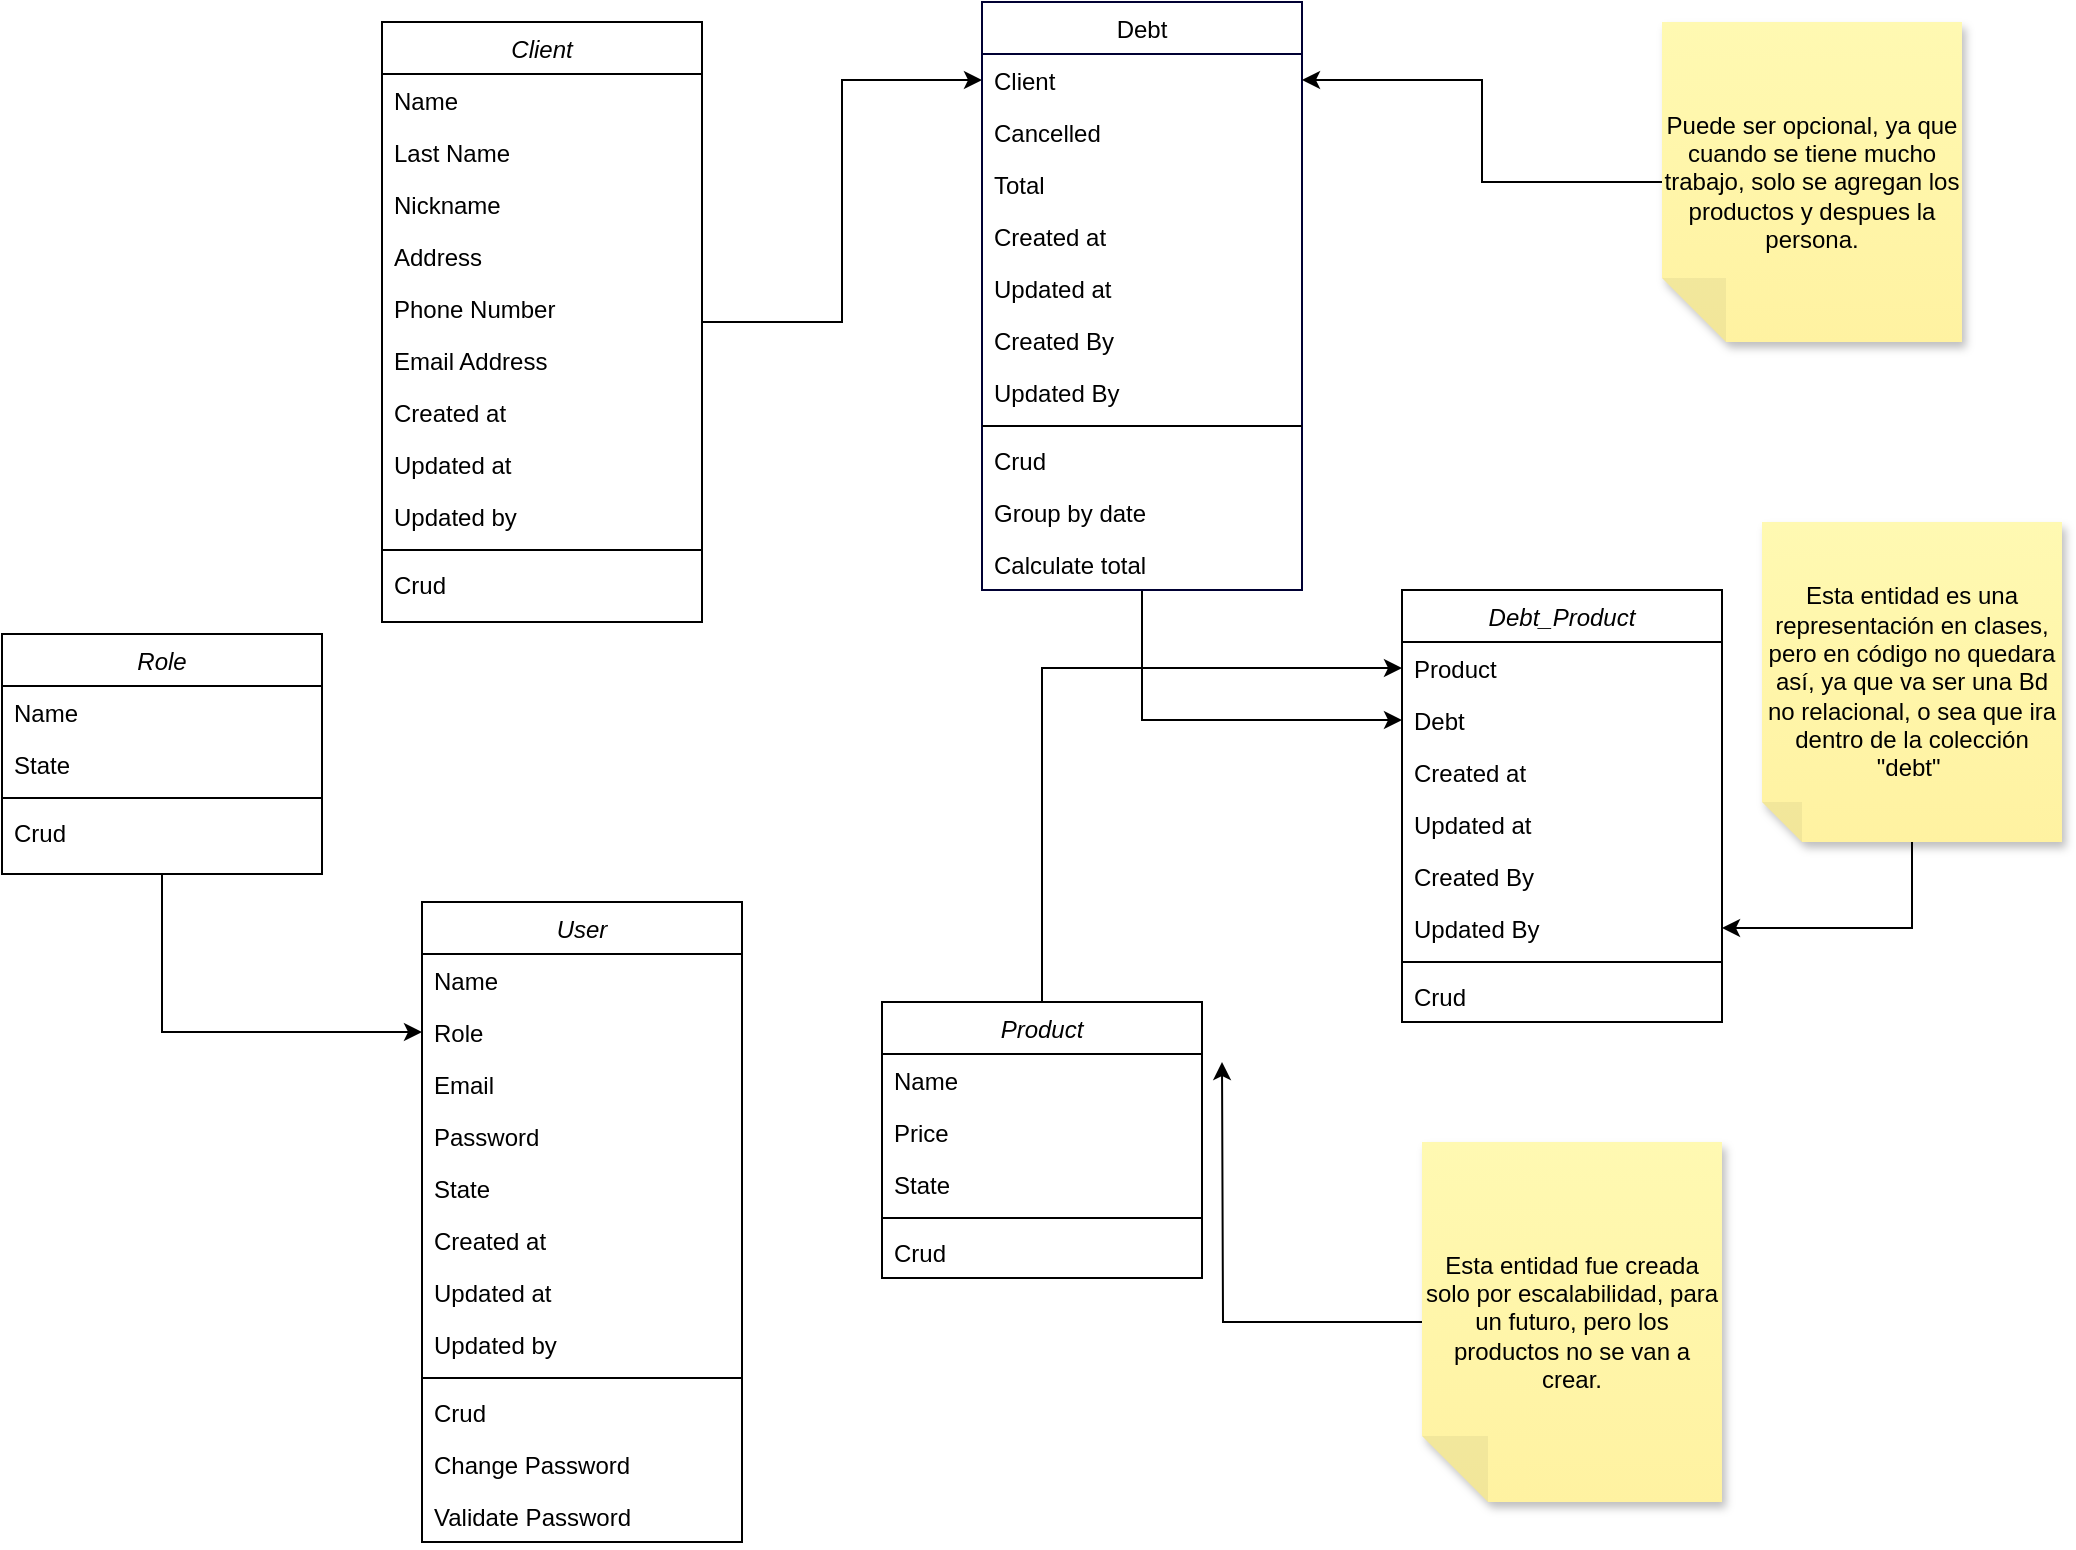 <mxfile version="23.1.3" type="github">
  <diagram id="C5RBs43oDa-KdzZeNtuy" name="Page-1">
    <mxGraphModel dx="2177" dy="815" grid="1" gridSize="10" guides="1" tooltips="1" connect="1" arrows="1" fold="1" page="1" pageScale="1" pageWidth="827" pageHeight="1169" math="0" shadow="0">
      <root>
        <mxCell id="WIyWlLk6GJQsqaUBKTNV-0" />
        <mxCell id="WIyWlLk6GJQsqaUBKTNV-1" parent="WIyWlLk6GJQsqaUBKTNV-0" />
        <mxCell id="ptC6f7UqFtDOJroIUTJq-53" style="edgeStyle=orthogonalEdgeStyle;rounded=0;orthogonalLoop=1;jettySize=auto;html=1;" edge="1" parent="WIyWlLk6GJQsqaUBKTNV-1" source="zkfFHV4jXpPFQw0GAbJ--0" target="ptC6f7UqFtDOJroIUTJq-52">
          <mxGeometry relative="1" as="geometry" />
        </mxCell>
        <mxCell id="zkfFHV4jXpPFQw0GAbJ--0" value="Client" style="swimlane;fontStyle=2;align=center;verticalAlign=top;childLayout=stackLayout;horizontal=1;startSize=26;horizontalStack=0;resizeParent=1;resizeLast=0;collapsible=1;marginBottom=0;rounded=0;shadow=0;strokeWidth=1;labelBorderColor=none;" parent="WIyWlLk6GJQsqaUBKTNV-1" vertex="1">
          <mxGeometry x="20" y="30" width="160" height="300" as="geometry">
            <mxRectangle x="230" y="140" width="160" height="26" as="alternateBounds" />
          </mxGeometry>
        </mxCell>
        <mxCell id="zkfFHV4jXpPFQw0GAbJ--1" value="Name" style="text;align=left;verticalAlign=top;spacingLeft=4;spacingRight=4;overflow=hidden;rotatable=0;points=[[0,0.5],[1,0.5]];portConstraint=eastwest;labelBorderColor=none;" parent="zkfFHV4jXpPFQw0GAbJ--0" vertex="1">
          <mxGeometry y="26" width="160" height="26" as="geometry" />
        </mxCell>
        <mxCell id="ptC6f7UqFtDOJroIUTJq-22" value="Last Name" style="text;align=left;verticalAlign=top;spacingLeft=4;spacingRight=4;overflow=hidden;rotatable=0;points=[[0,0.5],[1,0.5]];portConstraint=eastwest;labelBorderColor=none;" vertex="1" parent="zkfFHV4jXpPFQw0GAbJ--0">
          <mxGeometry y="52" width="160" height="26" as="geometry" />
        </mxCell>
        <mxCell id="ptC6f7UqFtDOJroIUTJq-23" value="Nickname" style="text;align=left;verticalAlign=top;spacingLeft=4;spacingRight=4;overflow=hidden;rotatable=0;points=[[0,0.5],[1,0.5]];portConstraint=eastwest;labelBorderColor=none;" vertex="1" parent="zkfFHV4jXpPFQw0GAbJ--0">
          <mxGeometry y="78" width="160" height="26" as="geometry" />
        </mxCell>
        <mxCell id="ptC6f7UqFtDOJroIUTJq-21" value="Address" style="text;align=left;verticalAlign=top;spacingLeft=4;spacingRight=4;overflow=hidden;rotatable=0;points=[[0,0.5],[1,0.5]];portConstraint=eastwest;labelBorderColor=none;" vertex="1" parent="zkfFHV4jXpPFQw0GAbJ--0">
          <mxGeometry y="104" width="160" height="26" as="geometry" />
        </mxCell>
        <mxCell id="zkfFHV4jXpPFQw0GAbJ--2" value="Phone Number" style="text;align=left;verticalAlign=top;spacingLeft=4;spacingRight=4;overflow=hidden;rotatable=0;points=[[0,0.5],[1,0.5]];portConstraint=eastwest;rounded=0;shadow=0;html=0;labelBorderColor=none;" parent="zkfFHV4jXpPFQw0GAbJ--0" vertex="1">
          <mxGeometry y="130" width="160" height="26" as="geometry" />
        </mxCell>
        <mxCell id="zkfFHV4jXpPFQw0GAbJ--3" value="Email Address" style="text;align=left;verticalAlign=top;spacingLeft=4;spacingRight=4;overflow=hidden;rotatable=0;points=[[0,0.5],[1,0.5]];portConstraint=eastwest;rounded=0;shadow=0;html=0;labelBorderColor=none;" parent="zkfFHV4jXpPFQw0GAbJ--0" vertex="1">
          <mxGeometry y="156" width="160" height="26" as="geometry" />
        </mxCell>
        <mxCell id="ptC6f7UqFtDOJroIUTJq-24" value="Created at" style="text;align=left;verticalAlign=top;spacingLeft=4;spacingRight=4;overflow=hidden;rotatable=0;points=[[0,0.5],[1,0.5]];portConstraint=eastwest;rounded=0;shadow=0;html=0;labelBorderColor=none;" vertex="1" parent="zkfFHV4jXpPFQw0GAbJ--0">
          <mxGeometry y="182" width="160" height="26" as="geometry" />
        </mxCell>
        <mxCell id="ptC6f7UqFtDOJroIUTJq-25" value="Updated at" style="text;align=left;verticalAlign=top;spacingLeft=4;spacingRight=4;overflow=hidden;rotatable=0;points=[[0,0.5],[1,0.5]];portConstraint=eastwest;rounded=0;shadow=0;html=0;labelBorderColor=none;" vertex="1" parent="zkfFHV4jXpPFQw0GAbJ--0">
          <mxGeometry y="208" width="160" height="26" as="geometry" />
        </mxCell>
        <mxCell id="ptC6f7UqFtDOJroIUTJq-26" value="Updated by" style="text;align=left;verticalAlign=top;spacingLeft=4;spacingRight=4;overflow=hidden;rotatable=0;points=[[0,0.5],[1,0.5]];portConstraint=eastwest;rounded=0;shadow=0;html=0;labelBorderColor=none;" vertex="1" parent="zkfFHV4jXpPFQw0GAbJ--0">
          <mxGeometry y="234" width="160" height="26" as="geometry" />
        </mxCell>
        <mxCell id="zkfFHV4jXpPFQw0GAbJ--4" value="" style="line;html=1;strokeWidth=1;align=left;verticalAlign=middle;spacingTop=-1;spacingLeft=3;spacingRight=3;rotatable=0;labelPosition=right;points=[];portConstraint=eastwest;labelBorderColor=none;" parent="zkfFHV4jXpPFQw0GAbJ--0" vertex="1">
          <mxGeometry y="260" width="160" height="8" as="geometry" />
        </mxCell>
        <mxCell id="zkfFHV4jXpPFQw0GAbJ--5" value="Crud" style="text;align=left;verticalAlign=top;spacingLeft=4;spacingRight=4;overflow=hidden;rotatable=0;points=[[0,0.5],[1,0.5]];portConstraint=eastwest;labelBorderColor=none;" parent="zkfFHV4jXpPFQw0GAbJ--0" vertex="1">
          <mxGeometry y="268" width="160" height="20" as="geometry" />
        </mxCell>
        <mxCell id="ptC6f7UqFtDOJroIUTJq-71" style="edgeStyle=orthogonalEdgeStyle;rounded=0;orthogonalLoop=1;jettySize=auto;html=1;" edge="1" parent="WIyWlLk6GJQsqaUBKTNV-1" source="zkfFHV4jXpPFQw0GAbJ--17" target="ptC6f7UqFtDOJroIUTJq-62">
          <mxGeometry relative="1" as="geometry" />
        </mxCell>
        <mxCell id="zkfFHV4jXpPFQw0GAbJ--17" value="Debt" style="swimlane;fontStyle=0;align=center;verticalAlign=top;childLayout=stackLayout;horizontal=1;startSize=26;horizontalStack=0;resizeParent=1;resizeLast=0;collapsible=1;marginBottom=0;rounded=0;shadow=0;strokeWidth=1;strokeColor=#000033;labelBorderColor=none;" parent="WIyWlLk6GJQsqaUBKTNV-1" vertex="1">
          <mxGeometry x="320" y="20" width="160" height="294" as="geometry">
            <mxRectangle x="550" y="140" width="160" height="26" as="alternateBounds" />
          </mxGeometry>
        </mxCell>
        <mxCell id="ptC6f7UqFtDOJroIUTJq-52" value="Client" style="text;align=left;verticalAlign=top;spacingLeft=4;spacingRight=4;overflow=hidden;rotatable=0;points=[[0,0.5],[1,0.5]];portConstraint=eastwest;labelBorderColor=none;" vertex="1" parent="zkfFHV4jXpPFQw0GAbJ--17">
          <mxGeometry y="26" width="160" height="26" as="geometry" />
        </mxCell>
        <mxCell id="ptC6f7UqFtDOJroIUTJq-51" value="Cancelled" style="text;align=left;verticalAlign=top;spacingLeft=4;spacingRight=4;overflow=hidden;rotatable=0;points=[[0,0.5],[1,0.5]];portConstraint=eastwest;labelBorderColor=none;" vertex="1" parent="zkfFHV4jXpPFQw0GAbJ--17">
          <mxGeometry y="52" width="160" height="26" as="geometry" />
        </mxCell>
        <mxCell id="ptC6f7UqFtDOJroIUTJq-73" value="Total" style="text;align=left;verticalAlign=top;spacingLeft=4;spacingRight=4;overflow=hidden;rotatable=0;points=[[0,0.5],[1,0.5]];portConstraint=eastwest;labelBorderColor=none;" vertex="1" parent="zkfFHV4jXpPFQw0GAbJ--17">
          <mxGeometry y="78" width="160" height="26" as="geometry" />
        </mxCell>
        <mxCell id="zkfFHV4jXpPFQw0GAbJ--18" value="Created at" style="text;align=left;verticalAlign=top;spacingLeft=4;spacingRight=4;overflow=hidden;rotatable=0;points=[[0,0.5],[1,0.5]];portConstraint=eastwest;labelBorderColor=none;" parent="zkfFHV4jXpPFQw0GAbJ--17" vertex="1">
          <mxGeometry y="104" width="160" height="26" as="geometry" />
        </mxCell>
        <mxCell id="zkfFHV4jXpPFQw0GAbJ--19" value="Updated at" style="text;align=left;verticalAlign=top;spacingLeft=4;spacingRight=4;overflow=hidden;rotatable=0;points=[[0,0.5],[1,0.5]];portConstraint=eastwest;rounded=0;shadow=0;html=0;labelBorderColor=none;" parent="zkfFHV4jXpPFQw0GAbJ--17" vertex="1">
          <mxGeometry y="130" width="160" height="26" as="geometry" />
        </mxCell>
        <mxCell id="zkfFHV4jXpPFQw0GAbJ--20" value="Created By" style="text;align=left;verticalAlign=top;spacingLeft=4;spacingRight=4;overflow=hidden;rotatable=0;points=[[0,0.5],[1,0.5]];portConstraint=eastwest;rounded=0;shadow=0;html=0;labelBorderColor=none;" parent="zkfFHV4jXpPFQw0GAbJ--17" vertex="1">
          <mxGeometry y="156" width="160" height="26" as="geometry" />
        </mxCell>
        <mxCell id="zkfFHV4jXpPFQw0GAbJ--21" value="Updated By" style="text;align=left;verticalAlign=top;spacingLeft=4;spacingRight=4;overflow=hidden;rotatable=0;points=[[0,0.5],[1,0.5]];portConstraint=eastwest;rounded=0;shadow=0;html=0;labelBorderColor=none;" parent="zkfFHV4jXpPFQw0GAbJ--17" vertex="1">
          <mxGeometry y="182" width="160" height="26" as="geometry" />
        </mxCell>
        <mxCell id="zkfFHV4jXpPFQw0GAbJ--23" value="" style="line;html=1;strokeWidth=1;align=left;verticalAlign=middle;spacingTop=-1;spacingLeft=3;spacingRight=3;rotatable=0;labelPosition=right;points=[];portConstraint=eastwest;labelBorderColor=none;" parent="zkfFHV4jXpPFQw0GAbJ--17" vertex="1">
          <mxGeometry y="208" width="160" height="8" as="geometry" />
        </mxCell>
        <mxCell id="zkfFHV4jXpPFQw0GAbJ--24" value="Crud" style="text;align=left;verticalAlign=top;spacingLeft=4;spacingRight=4;overflow=hidden;rotatable=0;points=[[0,0.5],[1,0.5]];portConstraint=eastwest;labelBorderColor=none;" parent="zkfFHV4jXpPFQw0GAbJ--17" vertex="1">
          <mxGeometry y="216" width="160" height="26" as="geometry" />
        </mxCell>
        <mxCell id="zkfFHV4jXpPFQw0GAbJ--25" value="Group by date" style="text;align=left;verticalAlign=top;spacingLeft=4;spacingRight=4;overflow=hidden;rotatable=0;points=[[0,0.5],[1,0.5]];portConstraint=eastwest;labelBorderColor=none;" parent="zkfFHV4jXpPFQw0GAbJ--17" vertex="1">
          <mxGeometry y="242" width="160" height="26" as="geometry" />
        </mxCell>
        <mxCell id="ptC6f7UqFtDOJroIUTJq-72" value="Calculate total" style="text;align=left;verticalAlign=top;spacingLeft=4;spacingRight=4;overflow=hidden;rotatable=0;points=[[0,0.5],[1,0.5]];portConstraint=eastwest;labelBorderColor=none;" vertex="1" parent="zkfFHV4jXpPFQw0GAbJ--17">
          <mxGeometry y="268" width="160" height="26" as="geometry" />
        </mxCell>
        <mxCell id="ptC6f7UqFtDOJroIUTJq-66" style="edgeStyle=orthogonalEdgeStyle;rounded=0;orthogonalLoop=1;jettySize=auto;html=1;" edge="1" parent="WIyWlLk6GJQsqaUBKTNV-1" source="ptC6f7UqFtDOJroIUTJq-0" target="ptC6f7UqFtDOJroIUTJq-61">
          <mxGeometry relative="1" as="geometry" />
        </mxCell>
        <mxCell id="ptC6f7UqFtDOJroIUTJq-0" value="Product" style="swimlane;fontStyle=2;align=center;verticalAlign=top;childLayout=stackLayout;horizontal=1;startSize=26;horizontalStack=0;resizeParent=1;resizeLast=0;collapsible=1;marginBottom=0;rounded=0;shadow=0;strokeWidth=1;labelBorderColor=none;" vertex="1" parent="WIyWlLk6GJQsqaUBKTNV-1">
          <mxGeometry x="270" y="520" width="160" height="138" as="geometry">
            <mxRectangle x="230" y="140" width="160" height="26" as="alternateBounds" />
          </mxGeometry>
        </mxCell>
        <mxCell id="ptC6f7UqFtDOJroIUTJq-1" value="Name" style="text;align=left;verticalAlign=top;spacingLeft=4;spacingRight=4;overflow=hidden;rotatable=0;points=[[0,0.5],[1,0.5]];portConstraint=eastwest;labelBorderColor=none;" vertex="1" parent="ptC6f7UqFtDOJroIUTJq-0">
          <mxGeometry y="26" width="160" height="26" as="geometry" />
        </mxCell>
        <mxCell id="ptC6f7UqFtDOJroIUTJq-2" value="Price" style="text;align=left;verticalAlign=top;spacingLeft=4;spacingRight=4;overflow=hidden;rotatable=0;points=[[0,0.5],[1,0.5]];portConstraint=eastwest;rounded=0;shadow=0;html=0;labelBorderColor=none;" vertex="1" parent="ptC6f7UqFtDOJroIUTJq-0">
          <mxGeometry y="52" width="160" height="26" as="geometry" />
        </mxCell>
        <mxCell id="ptC6f7UqFtDOJroIUTJq-3" value="State" style="text;align=left;verticalAlign=top;spacingLeft=4;spacingRight=4;overflow=hidden;rotatable=0;points=[[0,0.5],[1,0.5]];portConstraint=eastwest;rounded=0;shadow=0;html=0;labelBorderColor=none;" vertex="1" parent="ptC6f7UqFtDOJroIUTJq-0">
          <mxGeometry y="78" width="160" height="26" as="geometry" />
        </mxCell>
        <mxCell id="ptC6f7UqFtDOJroIUTJq-4" value="" style="line;html=1;strokeWidth=1;align=left;verticalAlign=middle;spacingTop=-1;spacingLeft=3;spacingRight=3;rotatable=0;labelPosition=right;points=[];portConstraint=eastwest;labelBorderColor=none;" vertex="1" parent="ptC6f7UqFtDOJroIUTJq-0">
          <mxGeometry y="104" width="160" height="8" as="geometry" />
        </mxCell>
        <mxCell id="ptC6f7UqFtDOJroIUTJq-5" value="Crud" style="text;align=left;verticalAlign=top;spacingLeft=4;spacingRight=4;overflow=hidden;rotatable=0;points=[[0,0.5],[1,0.5]];portConstraint=eastwest;labelBorderColor=none;" vertex="1" parent="ptC6f7UqFtDOJroIUTJq-0">
          <mxGeometry y="112" width="160" height="26" as="geometry" />
        </mxCell>
        <mxCell id="ptC6f7UqFtDOJroIUTJq-28" value="User" style="swimlane;fontStyle=2;align=center;verticalAlign=top;childLayout=stackLayout;horizontal=1;startSize=26;horizontalStack=0;resizeParent=1;resizeLast=0;collapsible=1;marginBottom=0;rounded=0;shadow=0;strokeWidth=1;labelBorderColor=none;" vertex="1" parent="WIyWlLk6GJQsqaUBKTNV-1">
          <mxGeometry x="40" y="470" width="160" height="320" as="geometry">
            <mxRectangle x="230" y="140" width="160" height="26" as="alternateBounds" />
          </mxGeometry>
        </mxCell>
        <mxCell id="ptC6f7UqFtDOJroIUTJq-29" value="Name" style="text;align=left;verticalAlign=top;spacingLeft=4;spacingRight=4;overflow=hidden;rotatable=0;points=[[0,0.5],[1,0.5]];portConstraint=eastwest;labelBorderColor=none;" vertex="1" parent="ptC6f7UqFtDOJroIUTJq-28">
          <mxGeometry y="26" width="160" height="26" as="geometry" />
        </mxCell>
        <mxCell id="ptC6f7UqFtDOJroIUTJq-30" value="Role" style="text;align=left;verticalAlign=top;spacingLeft=4;spacingRight=4;overflow=hidden;rotatable=0;points=[[0,0.5],[1,0.5]];portConstraint=eastwest;rounded=0;shadow=0;html=0;labelBorderColor=none;" vertex="1" parent="ptC6f7UqFtDOJroIUTJq-28">
          <mxGeometry y="52" width="160" height="26" as="geometry" />
        </mxCell>
        <mxCell id="ptC6f7UqFtDOJroIUTJq-35" value="Email" style="text;align=left;verticalAlign=top;spacingLeft=4;spacingRight=4;overflow=hidden;rotatable=0;points=[[0,0.5],[1,0.5]];portConstraint=eastwest;rounded=0;shadow=0;html=0;labelBorderColor=none;" vertex="1" parent="ptC6f7UqFtDOJroIUTJq-28">
          <mxGeometry y="78" width="160" height="26" as="geometry" />
        </mxCell>
        <mxCell id="ptC6f7UqFtDOJroIUTJq-34" value="Password" style="text;align=left;verticalAlign=top;spacingLeft=4;spacingRight=4;overflow=hidden;rotatable=0;points=[[0,0.5],[1,0.5]];portConstraint=eastwest;rounded=0;shadow=0;html=0;labelBorderColor=none;" vertex="1" parent="ptC6f7UqFtDOJroIUTJq-28">
          <mxGeometry y="104" width="160" height="26" as="geometry" />
        </mxCell>
        <mxCell id="ptC6f7UqFtDOJroIUTJq-31" value="State" style="text;align=left;verticalAlign=top;spacingLeft=4;spacingRight=4;overflow=hidden;rotatable=0;points=[[0,0.5],[1,0.5]];portConstraint=eastwest;rounded=0;shadow=0;html=0;labelBorderColor=none;" vertex="1" parent="ptC6f7UqFtDOJroIUTJq-28">
          <mxGeometry y="130" width="160" height="26" as="geometry" />
        </mxCell>
        <mxCell id="ptC6f7UqFtDOJroIUTJq-44" value="Created at" style="text;align=left;verticalAlign=top;spacingLeft=4;spacingRight=4;overflow=hidden;rotatable=0;points=[[0,0.5],[1,0.5]];portConstraint=eastwest;rounded=0;shadow=0;html=0;labelBorderColor=none;" vertex="1" parent="ptC6f7UqFtDOJroIUTJq-28">
          <mxGeometry y="156" width="160" height="26" as="geometry" />
        </mxCell>
        <mxCell id="ptC6f7UqFtDOJroIUTJq-43" value="Updated at" style="text;align=left;verticalAlign=top;spacingLeft=4;spacingRight=4;overflow=hidden;rotatable=0;points=[[0,0.5],[1,0.5]];portConstraint=eastwest;rounded=0;shadow=0;html=0;labelBorderColor=none;" vertex="1" parent="ptC6f7UqFtDOJroIUTJq-28">
          <mxGeometry y="182" width="160" height="26" as="geometry" />
        </mxCell>
        <mxCell id="ptC6f7UqFtDOJroIUTJq-42" value="Updated by" style="text;align=left;verticalAlign=top;spacingLeft=4;spacingRight=4;overflow=hidden;rotatable=0;points=[[0,0.5],[1,0.5]];portConstraint=eastwest;rounded=0;shadow=0;html=0;labelBorderColor=none;" vertex="1" parent="ptC6f7UqFtDOJroIUTJq-28">
          <mxGeometry y="208" width="160" height="26" as="geometry" />
        </mxCell>
        <mxCell id="ptC6f7UqFtDOJroIUTJq-32" value="" style="line;html=1;strokeWidth=1;align=left;verticalAlign=middle;spacingTop=-1;spacingLeft=3;spacingRight=3;rotatable=0;labelPosition=right;points=[];portConstraint=eastwest;labelBorderColor=none;" vertex="1" parent="ptC6f7UqFtDOJroIUTJq-28">
          <mxGeometry y="234" width="160" height="8" as="geometry" />
        </mxCell>
        <mxCell id="ptC6f7UqFtDOJroIUTJq-33" value="Crud" style="text;align=left;verticalAlign=top;spacingLeft=4;spacingRight=4;overflow=hidden;rotatable=0;points=[[0,0.5],[1,0.5]];portConstraint=eastwest;labelBorderColor=none;" vertex="1" parent="ptC6f7UqFtDOJroIUTJq-28">
          <mxGeometry y="242" width="160" height="26" as="geometry" />
        </mxCell>
        <mxCell id="ptC6f7UqFtDOJroIUTJq-49" value="Change Password" style="text;align=left;verticalAlign=top;spacingLeft=4;spacingRight=4;overflow=hidden;rotatable=0;points=[[0,0.5],[1,0.5]];portConstraint=eastwest;labelBorderColor=none;" vertex="1" parent="ptC6f7UqFtDOJroIUTJq-28">
          <mxGeometry y="268" width="160" height="26" as="geometry" />
        </mxCell>
        <mxCell id="ptC6f7UqFtDOJroIUTJq-50" value="Validate Password" style="text;align=left;verticalAlign=top;spacingLeft=4;spacingRight=4;overflow=hidden;rotatable=0;points=[[0,0.5],[1,0.5]];portConstraint=eastwest;labelBorderColor=none;" vertex="1" parent="ptC6f7UqFtDOJroIUTJq-28">
          <mxGeometry y="294" width="160" height="26" as="geometry" />
        </mxCell>
        <mxCell id="ptC6f7UqFtDOJroIUTJq-48" value="" style="edgeStyle=orthogonalEdgeStyle;rounded=0;orthogonalLoop=1;jettySize=auto;html=1;" edge="1" parent="WIyWlLk6GJQsqaUBKTNV-1" source="ptC6f7UqFtDOJroIUTJq-36" target="ptC6f7UqFtDOJroIUTJq-30">
          <mxGeometry relative="1" as="geometry">
            <mxPoint x="-90" y="566" as="targetPoint" />
          </mxGeometry>
        </mxCell>
        <mxCell id="ptC6f7UqFtDOJroIUTJq-36" value="Role" style="swimlane;fontStyle=2;align=center;verticalAlign=top;childLayout=stackLayout;horizontal=1;startSize=26;horizontalStack=0;resizeParent=1;resizeLast=0;collapsible=1;marginBottom=0;rounded=0;shadow=0;strokeWidth=1;labelBorderColor=none;" vertex="1" parent="WIyWlLk6GJQsqaUBKTNV-1">
          <mxGeometry x="-170" y="336" width="160" height="120" as="geometry">
            <mxRectangle x="230" y="140" width="160" height="26" as="alternateBounds" />
          </mxGeometry>
        </mxCell>
        <mxCell id="ptC6f7UqFtDOJroIUTJq-37" value="Name" style="text;align=left;verticalAlign=top;spacingLeft=4;spacingRight=4;overflow=hidden;rotatable=0;points=[[0,0.5],[1,0.5]];portConstraint=eastwest;labelBorderColor=none;" vertex="1" parent="ptC6f7UqFtDOJroIUTJq-36">
          <mxGeometry y="26" width="160" height="26" as="geometry" />
        </mxCell>
        <mxCell id="ptC6f7UqFtDOJroIUTJq-39" value="State" style="text;align=left;verticalAlign=top;spacingLeft=4;spacingRight=4;overflow=hidden;rotatable=0;points=[[0,0.5],[1,0.5]];portConstraint=eastwest;rounded=0;shadow=0;html=0;labelBorderColor=none;" vertex="1" parent="ptC6f7UqFtDOJroIUTJq-36">
          <mxGeometry y="52" width="160" height="26" as="geometry" />
        </mxCell>
        <mxCell id="ptC6f7UqFtDOJroIUTJq-40" value="" style="line;html=1;strokeWidth=1;align=left;verticalAlign=middle;spacingTop=-1;spacingLeft=3;spacingRight=3;rotatable=0;labelPosition=right;points=[];portConstraint=eastwest;labelBorderColor=none;" vertex="1" parent="ptC6f7UqFtDOJroIUTJq-36">
          <mxGeometry y="78" width="160" height="8" as="geometry" />
        </mxCell>
        <mxCell id="ptC6f7UqFtDOJroIUTJq-41" value="Crud" style="text;align=left;verticalAlign=top;spacingLeft=4;spacingRight=4;overflow=hidden;rotatable=0;points=[[0,0.5],[1,0.5]];portConstraint=eastwest;labelBorderColor=none;" vertex="1" parent="ptC6f7UqFtDOJroIUTJq-36">
          <mxGeometry y="86" width="160" height="30" as="geometry" />
        </mxCell>
        <mxCell id="ptC6f7UqFtDOJroIUTJq-57" style="edgeStyle=orthogonalEdgeStyle;rounded=0;orthogonalLoop=1;jettySize=auto;html=1;" edge="1" parent="WIyWlLk6GJQsqaUBKTNV-1" source="ptC6f7UqFtDOJroIUTJq-56" target="ptC6f7UqFtDOJroIUTJq-52">
          <mxGeometry relative="1" as="geometry" />
        </mxCell>
        <mxCell id="ptC6f7UqFtDOJroIUTJq-56" value="Puede ser opcional, ya que cuando se tiene mucho trabajo, solo se agregan los productos y despues la persona." style="shape=note;whiteSpace=wrap;html=1;backgroundOutline=1;fontColor=#000000;darkOpacity=0.05;fillColor=#FFF9B2;strokeColor=none;fillStyle=solid;direction=west;gradientDirection=north;gradientColor=#FFF2A1;shadow=1;size=32;pointerEvents=1;" vertex="1" parent="WIyWlLk6GJQsqaUBKTNV-1">
          <mxGeometry x="660" y="30" width="150" height="160" as="geometry" />
        </mxCell>
        <mxCell id="ptC6f7UqFtDOJroIUTJq-59" style="edgeStyle=orthogonalEdgeStyle;rounded=0;orthogonalLoop=1;jettySize=auto;html=1;" edge="1" parent="WIyWlLk6GJQsqaUBKTNV-1" source="ptC6f7UqFtDOJroIUTJq-58">
          <mxGeometry relative="1" as="geometry">
            <mxPoint x="440.0" y="550" as="targetPoint" />
          </mxGeometry>
        </mxCell>
        <mxCell id="ptC6f7UqFtDOJroIUTJq-58" value="Esta entidad fue creada solo por escalabilidad, para un futuro, pero los productos no se van a crear." style="shape=note;whiteSpace=wrap;html=1;backgroundOutline=1;fontColor=#000000;darkOpacity=0.05;fillColor=#FFF9B2;strokeColor=none;fillStyle=solid;direction=west;gradientDirection=north;gradientColor=#FFF2A1;shadow=1;size=33;pointerEvents=1;" vertex="1" parent="WIyWlLk6GJQsqaUBKTNV-1">
          <mxGeometry x="540" y="590" width="150" height="180" as="geometry" />
        </mxCell>
        <mxCell id="ptC6f7UqFtDOJroIUTJq-60" value="Debt_Product" style="swimlane;fontStyle=2;align=center;verticalAlign=top;childLayout=stackLayout;horizontal=1;startSize=26;horizontalStack=0;resizeParent=1;resizeLast=0;collapsible=1;marginBottom=0;rounded=0;shadow=0;strokeWidth=1;labelBorderColor=none;" vertex="1" parent="WIyWlLk6GJQsqaUBKTNV-1">
          <mxGeometry x="530" y="314" width="160" height="216" as="geometry">
            <mxRectangle x="230" y="140" width="160" height="26" as="alternateBounds" />
          </mxGeometry>
        </mxCell>
        <mxCell id="ptC6f7UqFtDOJroIUTJq-61" value="Product" style="text;align=left;verticalAlign=top;spacingLeft=4;spacingRight=4;overflow=hidden;rotatable=0;points=[[0,0.5],[1,0.5]];portConstraint=eastwest;labelBorderColor=none;" vertex="1" parent="ptC6f7UqFtDOJroIUTJq-60">
          <mxGeometry y="26" width="160" height="26" as="geometry" />
        </mxCell>
        <mxCell id="ptC6f7UqFtDOJroIUTJq-62" value="Debt" style="text;align=left;verticalAlign=top;spacingLeft=4;spacingRight=4;overflow=hidden;rotatable=0;points=[[0,0.5],[1,0.5]];portConstraint=eastwest;rounded=0;shadow=0;html=0;labelBorderColor=none;" vertex="1" parent="ptC6f7UqFtDOJroIUTJq-60">
          <mxGeometry y="52" width="160" height="26" as="geometry" />
        </mxCell>
        <mxCell id="ptC6f7UqFtDOJroIUTJq-63" value="Created at" style="text;align=left;verticalAlign=top;spacingLeft=4;spacingRight=4;overflow=hidden;rotatable=0;points=[[0,0.5],[1,0.5]];portConstraint=eastwest;rounded=0;shadow=0;html=0;labelBorderColor=none;" vertex="1" parent="ptC6f7UqFtDOJroIUTJq-60">
          <mxGeometry y="78" width="160" height="26" as="geometry" />
        </mxCell>
        <mxCell id="ptC6f7UqFtDOJroIUTJq-69" value="Updated at" style="text;align=left;verticalAlign=top;spacingLeft=4;spacingRight=4;overflow=hidden;rotatable=0;points=[[0,0.5],[1,0.5]];portConstraint=eastwest;rounded=0;shadow=0;html=0;labelBorderColor=none;" vertex="1" parent="ptC6f7UqFtDOJroIUTJq-60">
          <mxGeometry y="104" width="160" height="26" as="geometry" />
        </mxCell>
        <mxCell id="ptC6f7UqFtDOJroIUTJq-68" value="Created By" style="text;align=left;verticalAlign=top;spacingLeft=4;spacingRight=4;overflow=hidden;rotatable=0;points=[[0,0.5],[1,0.5]];portConstraint=eastwest;rounded=0;shadow=0;html=0;labelBorderColor=none;" vertex="1" parent="ptC6f7UqFtDOJroIUTJq-60">
          <mxGeometry y="130" width="160" height="26" as="geometry" />
        </mxCell>
        <mxCell id="ptC6f7UqFtDOJroIUTJq-67" value="Updated By" style="text;align=left;verticalAlign=top;spacingLeft=4;spacingRight=4;overflow=hidden;rotatable=0;points=[[0,0.5],[1,0.5]];portConstraint=eastwest;rounded=0;shadow=0;html=0;labelBorderColor=none;" vertex="1" parent="ptC6f7UqFtDOJroIUTJq-60">
          <mxGeometry y="156" width="160" height="26" as="geometry" />
        </mxCell>
        <mxCell id="ptC6f7UqFtDOJroIUTJq-64" value="" style="line;html=1;strokeWidth=1;align=left;verticalAlign=middle;spacingTop=-1;spacingLeft=3;spacingRight=3;rotatable=0;labelPosition=right;points=[];portConstraint=eastwest;labelBorderColor=none;" vertex="1" parent="ptC6f7UqFtDOJroIUTJq-60">
          <mxGeometry y="182" width="160" height="8" as="geometry" />
        </mxCell>
        <mxCell id="ptC6f7UqFtDOJroIUTJq-65" value="Crud" style="text;align=left;verticalAlign=top;spacingLeft=4;spacingRight=4;overflow=hidden;rotatable=0;points=[[0,0.5],[1,0.5]];portConstraint=eastwest;labelBorderColor=none;" vertex="1" parent="ptC6f7UqFtDOJroIUTJq-60">
          <mxGeometry y="190" width="160" height="26" as="geometry" />
        </mxCell>
        <mxCell id="ptC6f7UqFtDOJroIUTJq-76" style="edgeStyle=orthogonalEdgeStyle;rounded=0;orthogonalLoop=1;jettySize=auto;html=1;entryX=1;entryY=0.5;entryDx=0;entryDy=0;" edge="1" parent="WIyWlLk6GJQsqaUBKTNV-1" source="ptC6f7UqFtDOJroIUTJq-75" target="ptC6f7UqFtDOJroIUTJq-67">
          <mxGeometry relative="1" as="geometry" />
        </mxCell>
        <mxCell id="ptC6f7UqFtDOJroIUTJq-75" value="Esta entidad es una representación en clases, pero en código no quedara así, ya que va ser una Bd no relacional, o sea que ira dentro de la colección &quot;debt&quot;&amp;nbsp;" style="shape=note;whiteSpace=wrap;html=1;backgroundOutline=1;fontColor=#000000;darkOpacity=0.05;fillColor=#FFF9B2;strokeColor=none;fillStyle=solid;direction=west;gradientDirection=north;gradientColor=#FFF2A1;shadow=1;size=20;pointerEvents=1;" vertex="1" parent="WIyWlLk6GJQsqaUBKTNV-1">
          <mxGeometry x="710" y="280" width="150" height="160" as="geometry" />
        </mxCell>
      </root>
    </mxGraphModel>
  </diagram>
</mxfile>

